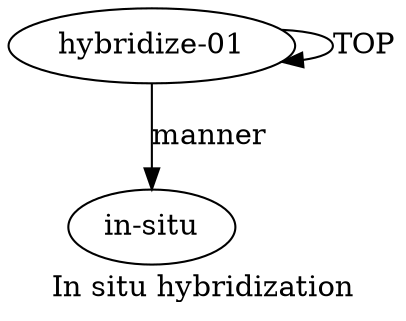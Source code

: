 digraph  {
	graph [label="In situ hybridization"];
	node [label="\N"];
	a1	 [color=black,
		gold_ind=1,
		gold_label="in-situ",
		label="in-situ",
		test_ind=1,
		test_label="in-situ"];
	a0	 [color=black,
		gold_ind=0,
		gold_label="hybridize-01",
		label="hybridize-01",
		test_ind=0,
		test_label="hybridize-01"];
	a0 -> a1 [key=0,
	color=black,
	gold_label=manner,
	label=manner,
	test_label=manner];
a0 -> a0 [key=0,
color=black,
gold_label=TOP,
label=TOP,
test_label=TOP];
}
